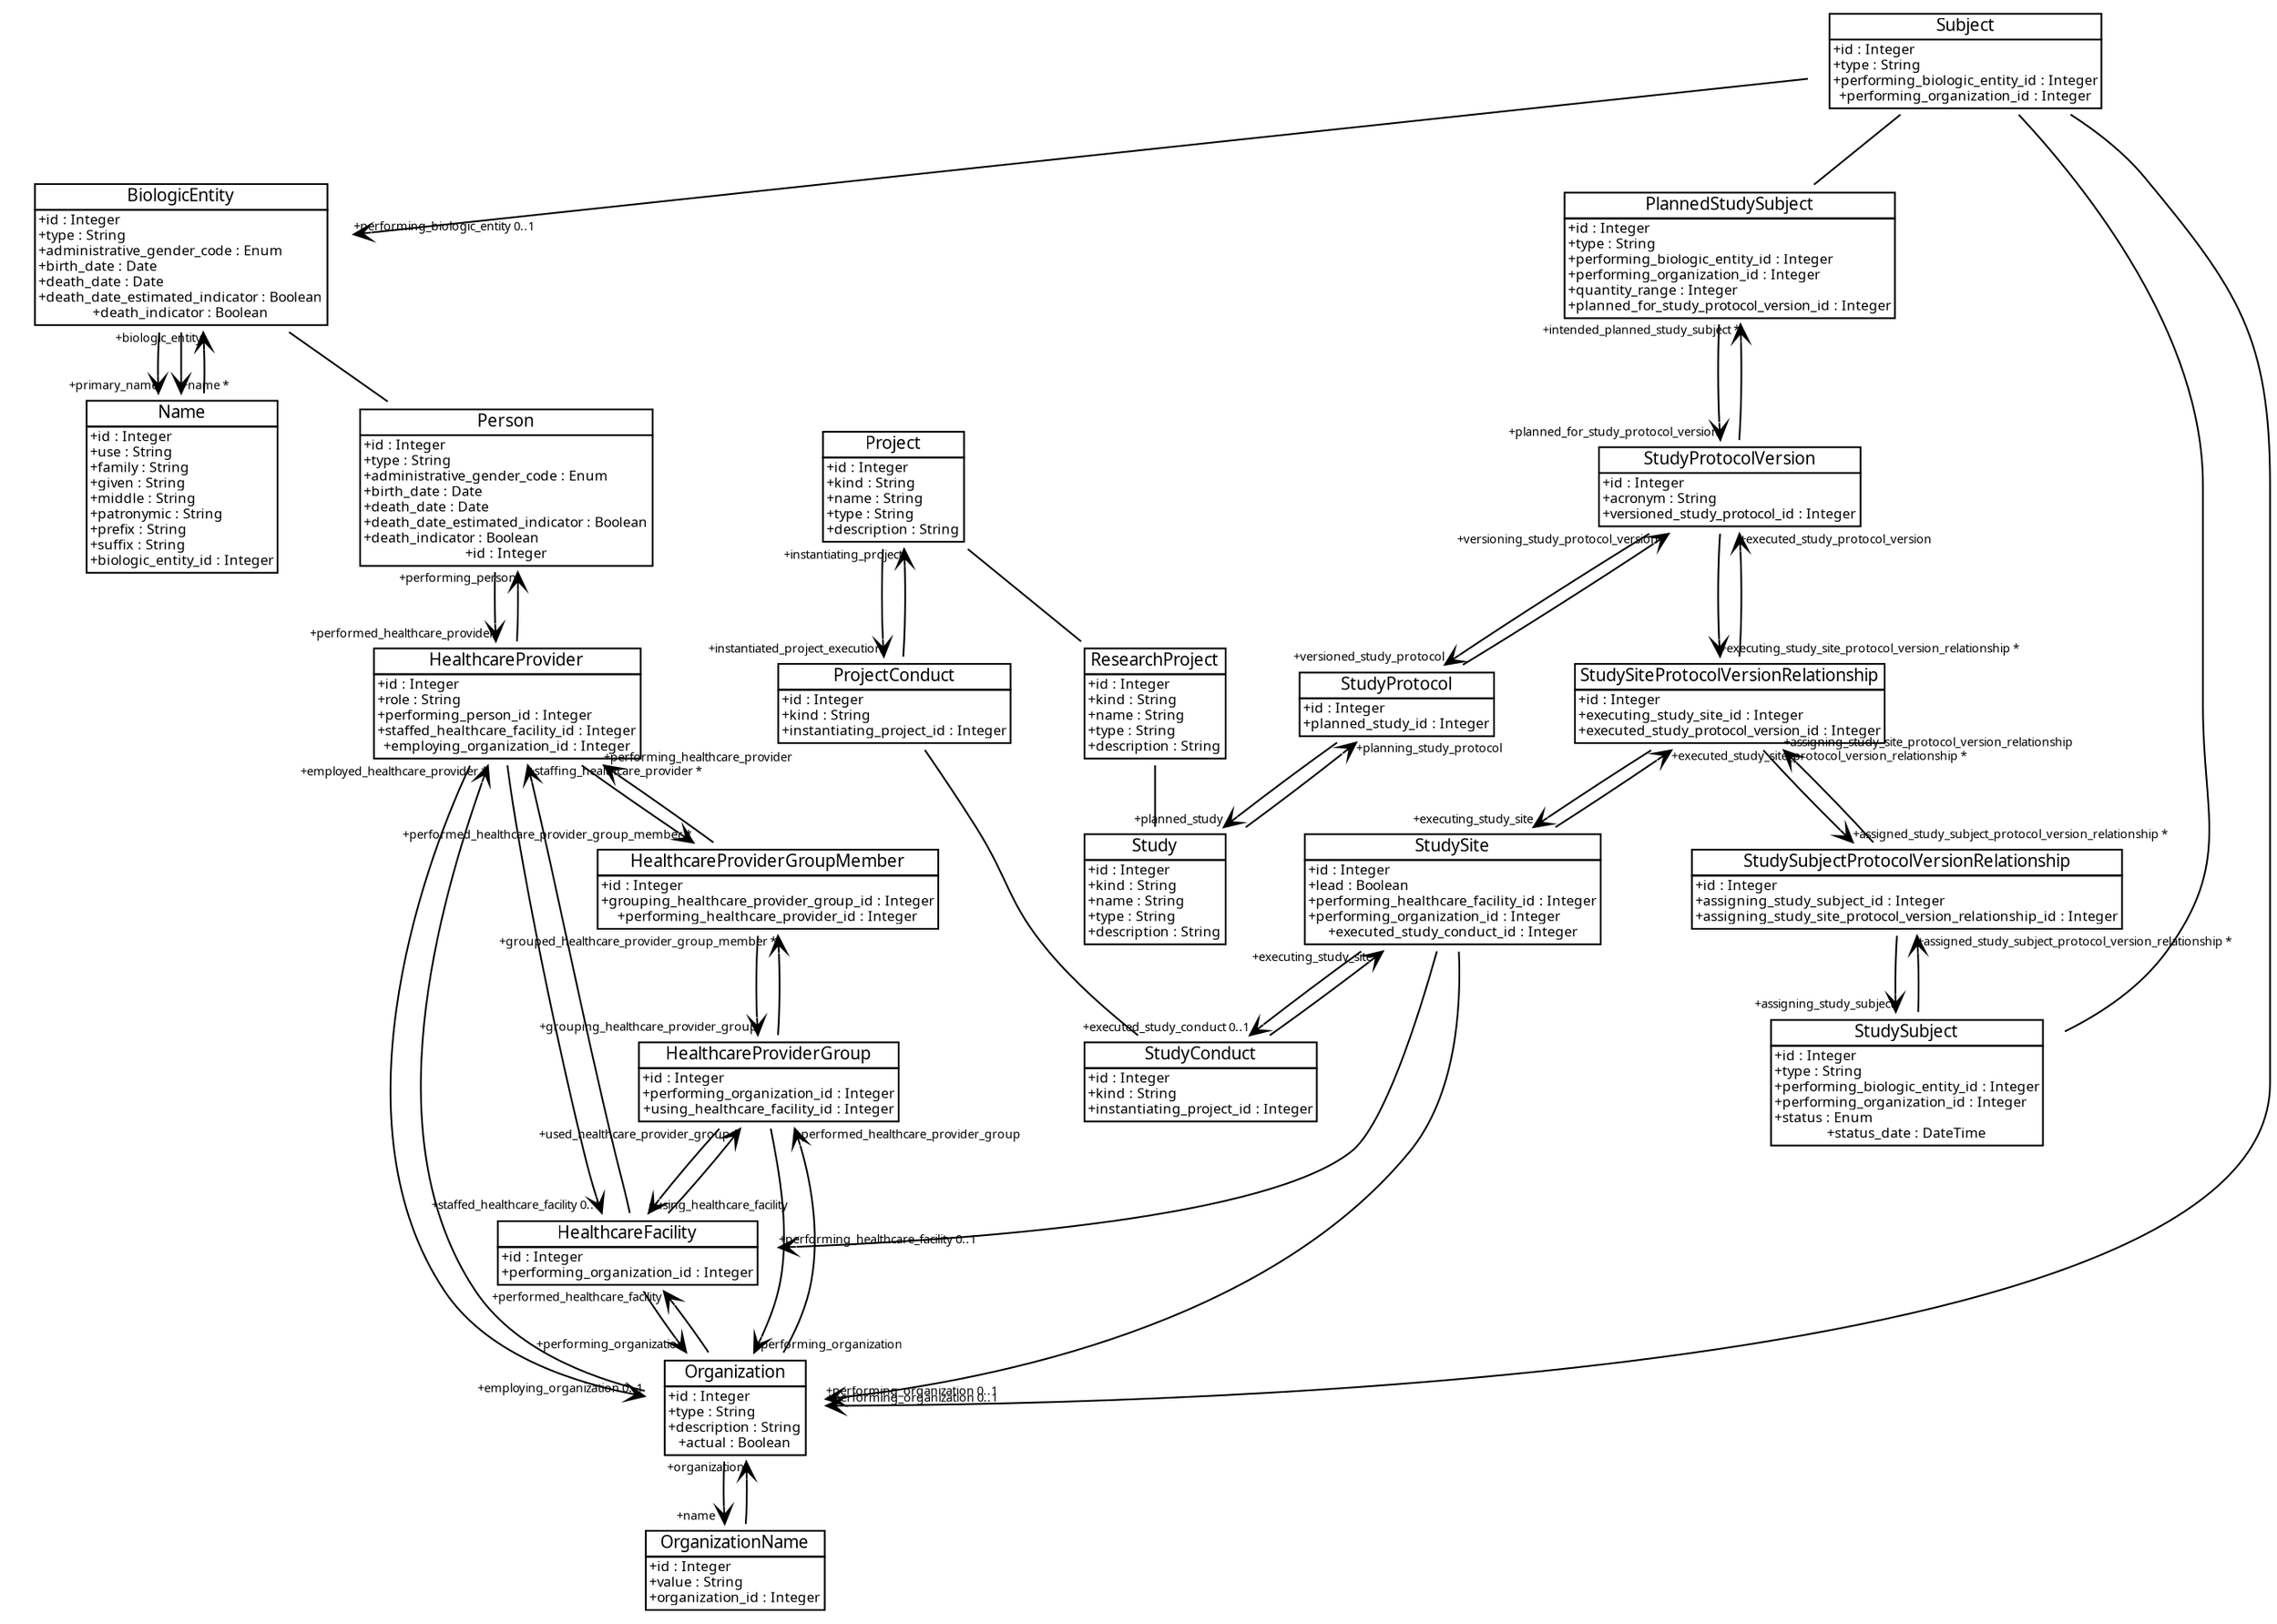 digraph G {
	graph [bb="0,0,1340.7,954",
		dim=3,
		mode=major,
		overlap=0,
		pack=True,
		prog=neato,
		ratio=.75,
		sep=0.01
	];
	node [label="\N"];
	BiologicEntity	[fontname="Bitstream-Vera Sans",
		fontsize=8.0,
		height=1.25,
		label=<<TABLE CELLSPACING="0" CELLPADDING="1" BORDER="0" CELLBORDER="1.0" ALIGN="LEFT"><TR><TD><FONT POINT-SIZE="10">BiologicEntity</FONT></TD></TR><TR><TD ALIGN="LEFT">+id : Integer<BR ALIGN="LEFT"/>+type : String<BR ALIGN="LEFT"/>+administrative_gender_code : Enum<BR ALIGN="LEFT"/>+birth_date : Date<BR ALIGN="LEFT"/>+death_date : Date<BR ALIGN="LEFT"/>+death_date_estimated_indicator : Boolean<BR ALIGN="LEFT"/>+death_indicator : Boolean</TD></TR></TABLE>>,
		pos="104.82,693",
		shape=plaintext,
		width=2.7778];
	Name	[fontname="Bitstream-Vera Sans",
		fontsize=8.0,
		height=1.5,
		label=<<TABLE CELLSPACING="0" CELLPADDING="1" BORDER="0" CELLBORDER="1.0" ALIGN="LEFT"><TR><TD><FONT POINT-SIZE="10">Name</FONT></TD></TR><TR><TD ALIGN="LEFT">+id : Integer<BR ALIGN="LEFT"/>+use : String<BR ALIGN="LEFT"/>+family : String<BR ALIGN="LEFT"/>+given : String<BR ALIGN="LEFT"/>+middle : String<BR ALIGN="LEFT"/>+patronymic : String<BR ALIGN="LEFT"/>+prefix : String<BR ALIGN="LEFT"/>+suffix : String<BR ALIGN="LEFT"/>+biologic_entity_id : Integer</TD></TR></TABLE>>,
		pos="104.82,558",
		shape=plaintext,
		width=1.875];
	BiologicEntity -> Name	[arrowhead=vee,
		arrowsize=1.0,
		arrowtail=none,
		fontname="Bitstream-Vera Sans",
		fontsize=7.0,
		head_lp="62.061,616.33",
		headlabel="+primary_name",
		pos="e,91.561,612.33 92.016,647.71 91.489,639.57 91.263,630.92 91.336,622.34",
		style="setlinewidth(1.0)"];
	BiologicEntity -> Name	[arrowhead=vee,
		arrowsize=1.0,
		arrowtail=none,
		fontname="Bitstream-Vera Sans",
		fontsize=7.0,
		head_lp="134.58,616.33",
		headlabel="+name *",
		pos="e,118.08,612.33 117.63,647.71 118.16,639.57 118.38,630.92 118.31,622.34",
		style="setlinewidth(1.0)"];
	Person	[fontname="Bitstream-Vera Sans",
		fontsize=8.0,
		height=1.375,
		label=<<TABLE CELLSPACING="0" CELLPADDING="1" BORDER="0" CELLBORDER="1.0" ALIGN="LEFT"><TR><TD><FONT POINT-SIZE="10">Person</FONT></TD></TR><TR><TD ALIGN="LEFT">+id : Integer<BR ALIGN="LEFT"/>+type : String<BR ALIGN="LEFT"/>+administrative_gender_code : Enum<BR ALIGN="LEFT"/>+birth_date : Date<BR ALIGN="LEFT"/>+death_date : Date<BR ALIGN="LEFT"/>+death_date_estimated_indicator : Boolean<BR ALIGN="LEFT"/>+death_indicator : Boolean<BR ALIGN="LEFT"/>+id : Integer</TD></TR></TABLE>>,
		pos="298.82,558",
		shape=plaintext,
		width=2.7778];
	BiologicEntity -> Person	[arrowhead=none,
		arrowsize=1.0,
		arrowtail=empty,
		pos="169.15,647.9 188.01,634.97 208.74,620.76 227.98,607.57",
		style="setlinewidth(1.0)"];
	HealthcareFacility	[fontname="Bitstream-Vera Sans",
		fontsize=8.0,
		height=0.625,
		label=<<TABLE CELLSPACING="0" CELLPADDING="1" BORDER="0" CELLBORDER="1.0" ALIGN="LEFT"><TR><TD><FONT POINT-SIZE="10">HealthcareFacility</FONT></TD></TR><TR><TD ALIGN="LEFT">+id : Integer<BR ALIGN="LEFT"/>+performing_organization_id : Integer</TD></TR></TABLE>>,
		pos="298.82,320",
		shape=plaintext,
		width=2.4444];
	HealthcareProvider	[fontname="Bitstream-Vera Sans",
		fontsize=8.0,
		height=1,
		label=<<TABLE CELLSPACING="0" CELLPADDING="1" BORDER="0" CELLBORDER="1.0" ALIGN="LEFT"><TR><TD><FONT POINT-SIZE="10">HealthcareProvider</FONT></TD></TR><TR><TD ALIGN="LEFT">+id : Integer<BR ALIGN="LEFT"/>+role : String<BR ALIGN="LEFT"/>+performing_person_id : Integer<BR ALIGN="LEFT"/>+staffed_healthcare_facility_id : Integer<BR ALIGN="LEFT"/>+employing_organization_id : Integer</TD></TR></TABLE>>,
		pos="298.82,432",
		shape=plaintext,
		width=2.5417];
	HealthcareFacility -> HealthcareProvider	[arrowhead=vee,
		arrowsize=1.0,
		arrowtail=none,
		fontname="Bitstream-Vera Sans",
		fontsize=7.0,
		head_lp="246.66,391.89",
		headlabel="+staffing_healthcare_provider *",
		pos="e,305.16,395.89 304.32,342.68 305.39,354.99 305.77,370.89 305.48,385.79",
		style="setlinewidth(1.0)"];
	HealthcareProviderGroup	[fontname="Bitstream-Vera Sans",
		fontsize=8.0,
		height=0.75,
		label=<<TABLE CELLSPACING="0" CELLPADDING="1" BORDER="0" CELLBORDER="1.0" ALIGN="LEFT"><TR><TD><FONT POINT-SIZE="10">HealthcareProviderGroup</FONT></TD></TR><TR><TD ALIGN="LEFT">+id : Integer<BR ALIGN="LEFT"/>+performing_organization_id : Integer<BR ALIGN="LEFT"/>+using_healthcare_facility_id : Integer</TD></TR></TABLE>>,
		pos="298.82,117",
		shape=plaintext,
		width=2.4583];
	HealthcareFacility -> HealthcareProviderGroup	[arrowhead=vee,
		arrowsize=1.0,
		arrowtail=none,
		fontname="Bitstream-Vera Sans",
		fontsize=7.0,
		head_lp="228.1,148.09",
		headlabel="+used_healthcare_provider_group *",
		pos="e,294.1,144.09 294.45,297.49 291.64,263.23 291.32,195.87 293.5,154.12",
		style="setlinewidth(1.0)"];
	Organization	[fontname="Bitstream-Vera Sans",
		fontsize=8.0,
		height=0.875,
		label=<<TABLE CELLSPACING="0" CELLPADDING="1" BORDER="0" CELLBORDER="1.0" ALIGN="LEFT"><TR><TD><FONT POINT-SIZE="10">Organization</FONT></TD></TR><TR><TD ALIGN="LEFT">+id : Integer<BR ALIGN="LEFT"/>+type : String<BR ALIGN="LEFT"/>+description : String<BR ALIGN="LEFT"/>+actual : Boolean</TD></TR></TABLE>>,
		pos="428.82,212",
		shape=plaintext,
		width=1.4583];
	HealthcareFacility -> Organization	[arrowhead=vee,
		arrowsize=1.0,
		arrowtail=none,
		fontname="Bitstream-Vera Sans",
		fontsize=7.0,
		head_lp="337.22,247.52",
		headlabel="+performing_organization",
		pos="e,385.22,243.52 319.87,297.29 335.48,283.6 357.3,265.58 377.35,249.71",
		style="setlinewidth(1.0)"];
	HealthcareProvider -> HealthcareFacility	[arrowhead=vee,
		arrowsize=1.0,
		arrowtail=none,
		fontname="Bitstream-Vera Sans",
		fontsize=7.0,
		head_lp="234.32,346.68",
		headlabel="+staffed_healthcare_facility 0..1",
		pos="e,293.32,342.68 292.48,395.89 291.89,382.1 291.94,366.38 292.63,352.91",
		style="setlinewidth(1.0)"];
	HealthcareProviderGroupMember	[fontname="Bitstream-Vera Sans",
		fontsize=8.0,
		height=0.75,
		label=<<TABLE CELLSPACING="0" CELLPADDING="1" BORDER="0" CELLBORDER="1.0" ALIGN="LEFT"><TR><TD><FONT POINT-SIZE="10">HealthcareProviderGroupMember</FONT></TD></TR><TR><TD ALIGN="LEFT">+id : Integer<BR ALIGN="LEFT"/>+grouping_healthcare_provider_group_id : Integer<BR ALIGN="LEFT"/>+performing_healthcare_provider_id : Integer</TD></TR></TABLE>>,
		pos="232.82,27",
		shape=plaintext,
		width=3.125];
	HealthcareProvider -> HealthcareProviderGroupMember	[arrowhead=vee,
		arrowsize=1.0,
		arrowtail=none,
		fontname="Bitstream-Vera Sans",
		fontsize=7.0,
		head_lp="114.5,58.062",
		headlabel="+performed_healthcare_provider_group_member *",
		pos="e,207.5,54.062 223.82,395.95 211.22,386.2 199.94,374.4 192.82,360.5 138,253.5 163.45,206.83 191.82,90 194.05,80.837 197.88,71.514 \
202.39,62.975",
		style="setlinewidth(1.0)"];
	HealthcareProvider -> Organization	[arrowhead=vee,
		arrowsize=1.0,
		arrowtail=none,
		fontname="Bitstream-Vera Sans",
		fontsize=7.0,
		head_lp="476.46,247.69",
		headlabel="+employing_organization 0..1",
		pos="e,421.46,243.69 352.62,395.83 365.42,385.92 377.91,374.07 386.82,360.5 407.79,328.58 415.58,285.28 420.06,253.85",
		style="setlinewidth(1.0)"];
	HealthcareProvider -> Person	[arrowhead=vee,
		arrowsize=1.0,
		arrowtail=none,
		fontname="Bitstream-Vera Sans",
		fontsize=7.0,
		head_lp="267.93,504.35",
		headlabel="+performing_person",
		pos="e,305.43,508.35 304.97,468.1 305.42,477.48 305.62,487.87 305.56,498.15",
		style="setlinewidth(1.0)"];
	HealthcareProviderGroup -> HealthcareFacility	[arrowhead=vee,
		arrowsize=1.0,
		arrowtail=none,
		fontname="Bitstream-Vera Sans",
		fontsize=7.0,
		head_lp="254.69,293.49",
		headlabel="+using_healthcare_facility",
		pos="e,303.19,297.49 303.54,144.09 306.12,180.85 306.24,247.79 303.9,287.35",
		style="setlinewidth(1.0)"];
	HealthcareProviderGroup -> HealthcareProviderGroupMember	[arrowhead=vee,
		arrowsize=1.0,
		arrowtail=none,
		fontname="Bitstream-Vera Sans",
		fontsize=7.0,
		head_lp="335.16,58.081",
		headlabel="+grouped_healthcare_provider_group_member *",
		pos="e,246.16,54.081 272.78,89.597 265.87,81.08 258.57,71.51 252.09,62.498",
		style="setlinewidth(1.0)"];
	HealthcareProviderGroup -> Organization	[arrowhead=vee,
		arrowsize=1.0,
		arrowtail=none,
		fontname="Bitstream-Vera Sans",
		fontsize=7.0,
		head_lp="344.29,176.29",
		headlabel="+performing_organization",
		pos="e,392.29,180.29 341.31,144.01 354.95,153.34 370.08,164.04 383.89,174.12",
		style="setlinewidth(1.0)"];
	HealthcareProviderGroupMember -> HealthcareProvider	[arrowhead=vee,
		arrowsize=1.0,
		arrowtail=none,
		fontname="Bitstream-Vera Sans",
		fontsize=7.0,
		head_lp="179.37,399.95",
		headlabel="+performing_healthcare_provider",
		pos="e,241.37,395.95 224.22,54.062 218.86,64.749 212.85,77.523 209.82,90 181.45,206.83 156,253.5 210.82,360.5 216.38,371.36 224.48,380.94 \
233.56,389.26",
		style="setlinewidth(1.0)"];
	HealthcareProviderGroupMember -> HealthcareProviderGroup	[arrowhead=vee,
		arrowsize=1.0,
		arrowtail=none,
		fontname="Bitstream-Vera Sans",
		fontsize=7.0,
		head_lp="214.77,85.597",
		headlabel="+grouping_healthcare_provider_group",
		pos="e,285.27,89.597 258.61,54.081 265.5,62.571 272.81,72.135 279.31,81.161",
		style="setlinewidth(1.0)"];
	Name -> BiologicEntity	[arrowhead=vee,
		arrowsize=1.0,
		arrowtail=none,
		fontname="Bitstream-Vera Sans",
		fontsize=7.0,
		head_lp="74.323,643.71",
		headlabel="+biologic_entity",
		pos="e,104.82,647.71 104.82,612.33 104.82,620.68 104.82,629.31 104.82,637.68",
		style="setlinewidth(1.0)"];
	Organization -> HealthcareFacility	[arrowhead=vee,
		arrowsize=1.0,
		arrowtail=none,
		fontname="Bitstream-Vera Sans",
		fontsize=7.0,
		head_lp="388.51,293.29",
		headlabel="+performed_healthcare_facility",
		pos="e,331.01,297.29 397.57,243.52 380.01,258.5 357.98,276.42 339.14,291.04",
		style="setlinewidth(1.0)"];
	Organization -> HealthcareProvider	[arrowhead=vee,
		arrowsize=1.0,
		arrowtail=none,
		fontname="Bitstream-Vera Sans",
		fontsize=7.0,
		head_lp="433.11,391.83",
		headlabel="+employed_healthcare_provider *",
		pos="e,370.11,395.83 434.9,243.69 435.18,275.34 428.16,324.97 404.82,360.5 397.72,371.32 388.35,381.03 378.1,389.55",
		style="setlinewidth(1.0)"];
	Organization -> HealthcareProviderGroup	[arrowhead=vee,
		arrowsize=1.0,
		arrowtail=none,
		fontname="Bitstream-Vera Sans",
		fontsize=7.0,
		head_lp="402.05,148.01",
		headlabel="+performed_healthcare_provider_group",
		pos="e,329.05,144.01 379.5,180.29 365.45,170.56 350.37,159.79 337.07,149.98",
		style="setlinewidth(1.0)"];
	OrganizationName	[fontname="Bitstream-Vera Sans",
		fontsize=8.0,
		height=0.75,
		label=<<TABLE CELLSPACING="0" CELLPADDING="1" BORDER="0" CELLBORDER="1.0" ALIGN="LEFT"><TR><TD><FONT POINT-SIZE="10">OrganizationName</FONT></TD></TR><TR><TD ALIGN="LEFT">+id : Integer<BR ALIGN="LEFT"/>+value : String<BR ALIGN="LEFT"/>+organization_id : Integer</TD></TR></TABLE>>,
		pos="475.82,117",
		shape=plaintext,
		width=1.7639];
	Organization -> OrganizationName	[arrowhead=vee,
		arrowsize=1.0,
		arrowtail=none,
		fontname="Bitstream-Vera Sans",
		fontsize=7.0,
		head_lp="473.05,148.01",
		headlabel="+name *",
		pos="e,456.55,144.01 437.95,180.29 441.99,171.48 446.82,161.81 451.69,152.78",
		style="setlinewidth(1.0)"];
	OrganizationName -> Organization	[arrowhead=vee,
		arrowsize=1.0,
		arrowtail=none,
		fontname="Bitstream-Vera Sans",
		fontsize=7.0,
		head_lp="424.73,176.29",
		headlabel="+organization",
		pos="e,450.73,180.29 468.81,144.01 465.08,152.46 460.43,162.03 455.6,171.25",
		style="setlinewidth(1.0)"];
	Person -> HealthcareProvider	[arrowhead=vee,
		arrowsize=1.0,
		arrowtail=none,
		fontname="Bitstream-Vera Sans",
		fontsize=7.0,
		head_lp="232.17,472.1",
		headlabel="+performed_healthcare_provider",
		pos="e,292.67,468.1 292.21,508.35 292,498.48 292.03,488.14 292.29,478.39",
		style="setlinewidth(1.0)"];
	PlannedStudySubject	[fontname="Bitstream-Vera Sans",
		fontsize=8.0,
		height=1.125,
		label=<<TABLE CELLSPACING="0" CELLPADDING="1" BORDER="0" CELLBORDER="1.0" ALIGN="LEFT"><TR><TD><FONT POINT-SIZE="10">PlannedStudySubject</FONT></TD></TR><TR><TD ALIGN="LEFT">+id : Integer<BR ALIGN="LEFT"/>+type : String<BR ALIGN="LEFT"/>+performing_biologic_entity_id : Integer<BR ALIGN="LEFT"/>+performing_organization_id : Integer<BR ALIGN="LEFT"/>+quantity_range : Integer<BR ALIGN="LEFT"/>+planned_for_study_protocol_version_id : Integer</TD></TR></TABLE>>,
		pos="890.82,815",
		shape=plaintext,
		width=3.0833];
	StudyProtocolVersion	[fontname="Bitstream-Vera Sans",
		fontsize=8.0,
		height=0.75,
		label=<<TABLE CELLSPACING="0" CELLPADDING="1" BORDER="0" CELLBORDER="1.0" ALIGN="LEFT"><TR><TD><FONT POINT-SIZE="10">StudyProtocolVersion</FONT></TD></TR><TR><TD ALIGN="LEFT">+id : Integer<BR ALIGN="LEFT"/>+acronym : String<BR ALIGN="LEFT"/>+versioned_study_protocol_id : Integer</TD></TR></TABLE>>,
		pos="890.82,693",
		shape=plaintext,
		width=2.5];
	PlannedStudySubject -> StudyProtocolVersion	[arrowhead=vee,
		arrowsize=1.0,
		arrowtail=none,
		fontname="Bitstream-Vera Sans",
		fontsize=7.0,
		head_lp="816.12,724.35",
		headlabel="+planned_for_study_protocol_version",
		pos="e,885.12,720.35 884.43,774.37 883.91,760.23 883.96,744.37 884.56,730.5",
		style="setlinewidth(1.0)"];
	Subject	[fontname="Bitstream-Vera Sans",
		fontsize=8.0,
		height=0.875,
		label=<<TABLE CELLSPACING="0" CELLPADDING="1" BORDER="0" CELLBORDER="1.0" ALIGN="LEFT"><TR><TD><FONT POINT-SIZE="10">Subject</FONT></TD></TR><TR><TD ALIGN="LEFT">+id : Integer<BR ALIGN="LEFT"/>+type : String<BR ALIGN="LEFT"/>+performing_biologic_entity_id : Integer<BR ALIGN="LEFT"/>+performing_organization_id : Integer</TD></TR></TABLE>>,
		pos="683.82,923",
		shape=plaintext,
		width=2.5417];
	Subject -> BiologicEntity	[arrowhead=vee,
		arrowsize=1.0,
		arrowtail=none,
		fontname="Bitstream-Vera Sans",
		fontsize=7.0,
		head_lp="134.21,742.1",
		headlabel="+performing_biologic_entity 0..1",
		pos="e,194.21,738.1 592.23,897.18 552.38,885.65 505.4,871.06 463.82,855.5 374.08,821.91 274.96,776.67 203.65,742.62",
		style="setlinewidth(1.0)"];
	Subject -> Organization	[arrowhead=vee,
		arrowsize=1.0,
		arrowtail=none,
		fontname="Bitstream-Vera Sans",
		fontsize=7.0,
		head_lp="496.19,239.56",
		headlabel="+performing_organization 0..1",
		pos="e,440.19,243.56 627.53,891.47 566.54,853.81 477.82,783.62 477.82,694 477.82,694 477.82,694 477.82,431 477.82,367.66 457.89,296.43 \
443.45,253.15",
		style="setlinewidth(1.0)"];
	Subject -> PlannedStudySubject	[arrowhead=none,
		arrowsize=1.0,
		arrowtail=empty,
		pos="743.42,891.48 765.27,880.29 790.34,867.46 813.52,855.58",
		style="setlinewidth(1.0)"];
	StudySubject	[fontname="Bitstream-Vera Sans",
		fontsize=8.0,
		height=1.125,
		label=<<TABLE CELLSPACING="0" CELLPADDING="1" BORDER="0" CELLBORDER="1.0" ALIGN="LEFT"><TR><TD><FONT POINT-SIZE="10">StudySubject</FONT></TD></TR><TR><TD ALIGN="LEFT">+id : Integer<BR ALIGN="LEFT"/>+type : String<BR ALIGN="LEFT"/>+performing_biologic_entity_id : Integer<BR ALIGN="LEFT"/>+performing_organization_id : Integer<BR ALIGN="LEFT"/>+status : Enum<BR ALIGN="LEFT"/>+status_date : DateTime</TD></TR></TABLE>>,
		pos="1123.8,320",
		shape=plaintext,
		width=2.5417];
	Subject -> StudySubject	[arrowhead=none,
		arrowsize=1.0,
		arrowtail=empty,
		pos="775.53,907.74 947.4,878.4 1300.8,804.63 1300.8,694 1300.8,694 1300.8,694 1300.8,557 1300.8,484.52 1317.8,454.36 1274.8,396 1259.9,\
375.73 1238,360.62 1215.4,349.48",
		style="setlinewidth(1.0)"];
	Project	[fontname="Bitstream-Vera Sans",
		fontsize=8.0,
		height=1,
		label=<<TABLE CELLSPACING="0" CELLPADDING="1" BORDER="0" CELLBORDER="1.0" ALIGN="LEFT"><TR><TD><FONT POINT-SIZE="10">Project</FONT></TD></TR><TR><TD ALIGN="LEFT">+id : Integer<BR ALIGN="LEFT"/>+kind : String<BR ALIGN="LEFT"/>+name : String<BR ALIGN="LEFT"/>+type : String<BR ALIGN="LEFT"/>+description : String</TD></TR></TABLE>>,
		pos="589.82,693",
		shape=plaintext,
		width=1.4583];
	ProjectConduct	[fontname="Bitstream-Vera Sans",
		fontsize=8.0,
		height=0.75,
		label=<<TABLE CELLSPACING="0" CELLPADDING="1" BORDER="0" CELLBORDER="1.0" ALIGN="LEFT"><TR><TD><FONT POINT-SIZE="10">ProjectConduct</FONT></TD></TR><TR><TD ALIGN="LEFT">+id : Integer<BR ALIGN="LEFT"/>+kind : String<BR ALIGN="LEFT"/>+instantiating_project_id : Integer</TD></TR></TABLE>>,
		pos="589.82,558",
		shape=plaintext,
		width=2.2083];
	Project -> ProjectConduct	[arrowhead=vee,
		arrowsize=1.0,
		arrowtail=none,
		fontname="Bitstream-Vera Sans",
		fontsize=7.0,
		head_lp="524.83,589.17",
		headlabel="+instantiated_project_execution",
		pos="e,584.33,585.17 583.78,656.71 582.85,637.75 582.84,614.41 583.73,595.3",
		style="setlinewidth(1.0)"];
	ResearchProject	[fontname="Bitstream-Vera Sans",
		fontsize=8.0,
		height=1,
		label=<<TABLE CELLSPACING="0" CELLPADDING="1" BORDER="0" CELLBORDER="1.0" ALIGN="LEFT"><TR><TD><FONT POINT-SIZE="10">ResearchProject</FONT></TD></TR><TR><TD ALIGN="LEFT">+id : Integer<BR ALIGN="LEFT"/>+kind : String<BR ALIGN="LEFT"/>+name : String<BR ALIGN="LEFT"/>+type : String<BR ALIGN="LEFT"/>+description : String</TD></TR></TABLE>>,
		pos="746.82,558",
		shape=plaintext,
		width=1.4583];
	Project -> ResearchProject	[arrowhead=none,
		arrowsize=1.0,
		arrowtail=empty,
		pos="631.48,656.71 654.29,637.39 682.45,613.53 705.24,594.23",
		style="setlinewidth(1.0)"];
	ProjectConduct -> Project	[arrowhead=vee,
		arrowsize=1.0,
		arrowtail=none,
		fontname="Bitstream-Vera Sans",
		fontsize=7.0,
		head_lp="554.86,652.71",
		headlabel="+instantiating_project",
		pos="e,595.86,656.71 595.32,585.17 596.57,602.66 596.89,626.13 596.26,646.62",
		style="setlinewidth(1.0)"];
	StudyConduct	[fontname="Bitstream-Vera Sans",
		fontsize=8.0,
		height=0.75,
		label=<<TABLE CELLSPACING="0" CELLPADDING="1" BORDER="0" CELLBORDER="1.0" ALIGN="LEFT"><TR><TD><FONT POINT-SIZE="10">StudyConduct</FONT></TD></TR><TR><TD ALIGN="LEFT">+id : Integer<BR ALIGN="LEFT"/>+kind : String<BR ALIGN="LEFT"/>+instantiating_project_id : Integer</TD></TR></TABLE>>,
		pos="740.82,320",
		shape=plaintext,
		width=2.2083];
	ProjectConduct -> StudyConduct	[arrowhead=none,
		arrowsize=1.0,
		arrowtail=empty,
		pos="586.98,530.87 584.65,496.85 585.36,436.9 612.82,396 627.04,374.83 649.4,358.82 671.48,347.14",
		style="setlinewidth(1.0)"];
	Study	[fontname="Bitstream-Vera Sans",
		fontsize=8.0,
		height=1,
		label=<<TABLE CELLSPACING="0" CELLPADDING="1" BORDER="0" CELLBORDER="1.0" ALIGN="LEFT"><TR><TD><FONT POINT-SIZE="10">Study</FONT></TD></TR><TR><TD ALIGN="LEFT">+id : Integer<BR ALIGN="LEFT"/>+kind : String<BR ALIGN="LEFT"/>+name : String<BR ALIGN="LEFT"/>+type : String<BR ALIGN="LEFT"/>+description : String</TD></TR></TABLE>>,
		pos="674.82,432",
		shape=plaintext,
		width=1.4583];
	ResearchProject -> Study	[arrowhead=none,
		arrowsize=1.0,
		arrowtail=empty,
		pos="726.38,521.8 716.65,505.04 705.05,485.06 695.31,468.29",
		style="setlinewidth(1.0)"];
	StudyProtocol	[fontname="Bitstream-Vera Sans",
		fontsize=8.0,
		height=0.625,
		label=<<TABLE CELLSPACING="0" CELLPADDING="1" BORDER="0" CELLBORDER="1.0" ALIGN="LEFT"><TR><TD><FONT POINT-SIZE="10">StudyProtocol</FONT></TD></TR><TR><TD ALIGN="LEFT">+id : Integer<BR ALIGN="LEFT"/>+planned_study_id : Integer</TD></TR></TABLE>>,
		pos="890.82,558",
		shape=plaintext,
		width=1.875];
	Study -> StudyProtocol	[arrowhead=vee,
		arrowsize=1.0,
		arrowtail=none,
		fontname="Bitstream-Vera Sans",
		fontsize=7.0,
		head_lp="914.27,531.25",
		headlabel="+planning_study_protocol",
		pos="e,866.27,535.25 727.51,455.81 754.65,469.33 787.9,487.08 816.82,504 830.49,512 845.13,521.14 857.83,529.56",
		style="setlinewidth(1.0)"];
	StudySite	[fontname="Bitstream-Vera Sans",
		fontsize=8.0,
		height=1,
		label=<<TABLE CELLSPACING="0" CELLPADDING="1" BORDER="0" CELLBORDER="1.0" ALIGN="LEFT"><TR><TD><FONT POINT-SIZE="10">StudySite</FONT></TD></TR><TR><TD ALIGN="LEFT">+id : Integer<BR ALIGN="LEFT"/>+lead : Boolean<BR ALIGN="LEFT"/>+performing_healthcare_facility_id : Integer<BR ALIGN="LEFT"/>+performing_organization_id : Integer<BR ALIGN="LEFT"/>+executed_study_conduct_id : Integer</TD></TR></TABLE>>,
		pos="851.82,432",
		shape=plaintext,
		width=2.7639];
	StudyConduct -> StudySite	[arrowhead=vee,
		arrowsize=1.0,
		arrowtail=none,
		fontname="Bitstream-Vera Sans",
		fontsize=7.0,
		head_lp="778.24,391.89",
		headlabel="+executing_study_site *",
		pos="e,822.74,395.89 772.97,347.07 786.37,359.49 801.94,374.67 815.72,388.69",
		style="setlinewidth(1.0)"];
	StudyProtocol -> Study	[arrowhead=vee,
		arrowsize=1.0,
		arrowtail=none,
		fontname="Bitstream-Vera Sans",
		fontsize=7.0,
		head_lp="757.53,468.36",
		headlabel="+planned_study",
		pos="e,727.53,464.36 849.86,535.25 833.95,525.43 815.65,513.84 798.82,504 778.74,492.25 756.57,480.1 736.56,469.25",
		style="setlinewidth(1.0)"];
	StudyProtocol -> StudyProtocolVersion	[arrowhead=vee,
		arrowsize=1.0,
		arrowtail=none,
		fontname="Bitstream-Vera Sans",
		fontsize=7.0,
		head_lp="826.83,661.72",
		headlabel="+versioning_study_protocol_version *",
		pos="e,896.33,665.72 895.98,580.82 897.72,601.08 898.04,631.63 896.92,655.58",
		style="setlinewidth(1.0)"];
	StudyProtocolVersion -> PlannedStudySubject	[arrowhead=vee,
		arrowsize=1.0,
		arrowtail=none,
		fontname="Bitstream-Vera Sans",
		fontsize=7.0,
		head_lp="831.21,770.37",
		headlabel="+intended_planned_study_subject *",
		pos="e,897.21,774.37 896.52,720.35 897.42,733.21 897.74,749.12 897.49,764.15",
		style="setlinewidth(1.0)"];
	StudyProtocolVersion -> StudyProtocol	[arrowhead=vee,
		arrowsize=1.0,
		arrowtail=none,
		fontname="Bitstream-Vera Sans",
		fontsize=7.0,
		head_lp="935.67,584.82",
		headlabel="+versioned_study_protocol",
		pos="e,885.67,580.82 885.32,665.72 883.79,644.29 883.67,613.92 884.95,591.06",
		style="setlinewidth(1.0)"];
	StudySiteProtocolVersionRelationship	[fontname="Bitstream-Vera Sans",
		fontsize=8.0,
		height=0.75,
		label=<<TABLE CELLSPACING="0" CELLPADDING="1" BORDER="0" CELLBORDER="1.0" ALIGN="LEFT"><TR><TD><FONT POINT-SIZE="10">StudySiteProtocolVersionRelationship</FONT></TD></TR><TR><TD ALIGN="LEFT">+id : Integer<BR ALIGN="LEFT"/>+executing_study_site_id : Integer<BR ALIGN="LEFT"/>+executed_study_protocol_version_id : Integer</TD></TR></TABLE>>,
		pos="1089.8,558",
		shape=plaintext,
		width=2.9167];
	StudyProtocolVersion -> StudySiteProtocolVersionRelationship	[arrowhead=vee,
		arrowsize=1.0,
		arrowtail=none,
		fontname="Bitstream-Vera Sans",
		fontsize=7.0,
		head_lp="1145.6,589.22",
		headlabel="+executing_study_site_protocol_version_relationship *",
		pos="e,1045.1,585.22 924.63,665.72 955.26,644.23 1000.7,613.75 1036.3,590.87",
		style="setlinewidth(1.0)"];
	StudySite -> HealthcareFacility	[arrowhead=vee,
		arrowsize=1.0,
		arrowtail=none,
		fontname="Bitstream-Vera Sans",
		fontsize=7.0,
		head_lp="453.43,336.87",
		headlabel="+performing_healthcare_facility 0..1",
		pos="e,386.93,332.87 752.06,400.05 746.58,398.62 741.15,397.25 735.82,396 620.57,368.83 486.05,347.23 397.02,334.32",
		style="setlinewidth(1.0)"];
	StudySite -> Organization	[arrowhead=vee,
		arrowsize=1.0,
		arrowtail=none,
		fontname="Bitstream-Vera Sans",
		fontsize=7.0,
		head_lp="537.66,218.34",
		headlabel="+performing_organization 0..1",
		pos="e,481.66,214.34 857.15,395.85 860.22,361.41 858.71,309.81 828.82,279.5 782.83,232.85 592.31,218.88 491.7,214.73",
		style="setlinewidth(1.0)"];
	StudySite -> StudyConduct	[arrowhead=vee,
		arrowsize=1.0,
		arrowtail=none,
		fontname="Bitstream-Vera Sans",
		fontsize=7.0,
		head_lp="705.29,351.07",
		headlabel="+executed_study_conduct 0..1",
		pos="e,761.29,347.07 810.06,395.89 796.12,382.65 780.98,367.62 768.38,354.53",
		style="setlinewidth(1.0)"];
	StudySite -> StudySiteProtocolVersionRelationship	[arrowhead=vee,
		arrowsize=1.0,
		arrowtail=none,
		fontname="Bitstream-Vera Sans",
		fontsize=7.0,
		head_lp="1144.8,526.85",
		headlabel="+executed_study_site_protocol_version_relationship *",
		pos="e,1045.3,530.85 925.25,468.05 961.13,486.29 1003.5,508.4 1036.3,526.01",
		style="setlinewidth(1.0)"];
	StudySiteProtocolVersionRelationship -> StudyProtocolVersion	[arrowhead=vee,
		arrowsize=1.0,
		arrowtail=none,
		fontname="Bitstream-Vera Sans",
		fontsize=7.0,
		head_lp="999.64,661.72",
		headlabel="+executed_study_protocol_version",
		pos="e,935.64,665.72 1056.1,585.22 1025.5,606.7 980.01,637.18 944.45,660.08",
		style="setlinewidth(1.0)"];
	StudySiteProtocolVersionRelationship -> StudySite	[arrowhead=vee,
		arrowsize=1.0,
		arrowtail=none,
		fontname="Bitstream-Vera Sans",
		fontsize=7.0,
		head_lp="871.45,472.05",
		headlabel="+executing_study_site",
		pos="e,912.95,468.05 1034,530.85 1000.5,514.02 957.64,491.81 921.88,472.81",
		style="setlinewidth(1.0)"];
	StudySubjectProtocolVersionRelationship	[fontname="Bitstream-Vera Sans",
		fontsize=8.0,
		height=0.75,
		label=<<TABLE CELLSPACING="0" CELLPADDING="1" BORDER="0" CELLBORDER="1.0" ALIGN="LEFT"><TR><TD><FONT POINT-SIZE="10">StudySubjectProtocolVersionRelationship</FONT></TD></TR><TR><TD ALIGN="LEFT">+id : Integer<BR ALIGN="LEFT"/>+assigning_study_subject_id : Integer<BR ALIGN="LEFT"/>+assigning_study_site_protocol_version_relationship_id : Integer</TD></TR></TABLE>>,
		pos="1123.8,432",
		shape=plaintext,
		width=3.9444];
	StudySiteProtocolVersionRelationship -> StudySubjectProtocolVersionRelationship	[arrowhead=vee,
		arrowsize=1.0,
		arrowtail=none,
		fontname="Bitstream-Vera Sans",
		fontsize=7.0,
		head_lp="1216.5,463.26",
		headlabel="+assigned_study_subject_protocol_version_relationship *",
		pos="e,1111,459.26 1091.4,530.7 1095.1,512.7 1101.5,488.61 1107.8,468.85",
		style="setlinewidth(1.0)"];
	StudySubject -> StudySubjectProtocolVersionRelationship	[arrowhead=vee,
		arrowsize=1.0,
		arrowtail=none,
		fontname="Bitstream-Vera Sans",
		fontsize=7.0,
		head_lp="1235.2,400.93",
		headlabel="+assigned_study_subject_protocol_version_relationship *",
		pos="e,1129.7,404.93 1130.3,360.65 1130.7,371.82 1130.6,383.9 1130.2,394.85",
		style="setlinewidth(1.0)"];
	StudySubjectProtocolVersionRelationship -> StudySiteProtocolVersionRelationship	[arrowhead=vee,
		arrowsize=1.0,
		arrowtail=none,
		fontname="Bitstream-Vera Sans",
		fontsize=7.0,
		head_lp="1199.7,534.7",
		headlabel="+assigning_study_site_protocol_version_relationship",
		pos="e,1102.7,530.7 1122.3,459.26 1118.6,477.25 1112.2,501.34 1105.9,521.11",
		style="setlinewidth(1.0)"];
	StudySubjectProtocolVersionRelationship -> StudySubject	[arrowhead=vee,
		arrowsize=1.0,
		arrowtail=none,
		fontname="Bitstream-Vera Sans",
		fontsize=7.0,
		head_lp="1069.8,364.65",
		headlabel="+assigning_study_subject",
		pos="e,1117.3,360.65 1118,404.93 1117.3,394.71 1117,382.63 1117.1,370.86",
		style="setlinewidth(1.0)"];
}
